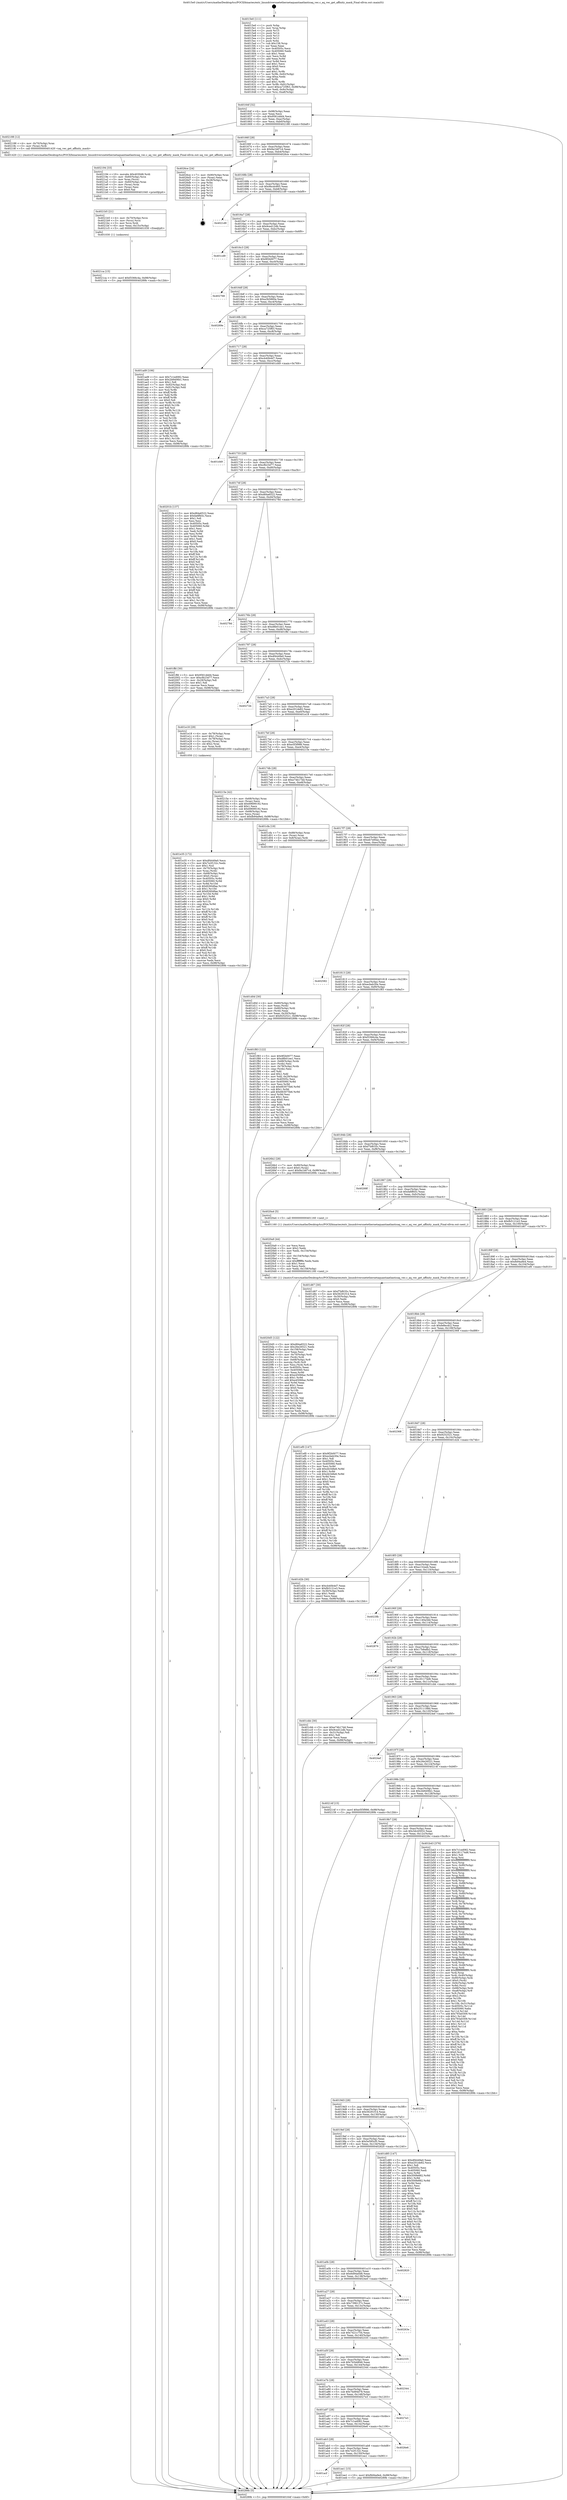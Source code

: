 digraph "0x4015e0" {
  label = "0x4015e0 (/mnt/c/Users/mathe/Desktop/tcc/POCII/binaries/extr_linuxdriversnetethernetaquantiaatlanticaq_vec.c_aq_vec_get_affinity_mask_Final-ollvm.out::main(0))"
  labelloc = "t"
  node[shape=record]

  Entry [label="",width=0.3,height=0.3,shape=circle,fillcolor=black,style=filled]
  "0x40164f" [label="{
     0x40164f [32]\l
     | [instrs]\l
     &nbsp;&nbsp;0x40164f \<+6\>: mov -0x98(%rbp),%eax\l
     &nbsp;&nbsp;0x401655 \<+2\>: mov %eax,%ecx\l
     &nbsp;&nbsp;0x401657 \<+6\>: sub $0x9561ddd4,%ecx\l
     &nbsp;&nbsp;0x40165d \<+6\>: mov %eax,-0xac(%rbp)\l
     &nbsp;&nbsp;0x401663 \<+6\>: mov %ecx,-0xb0(%rbp)\l
     &nbsp;&nbsp;0x401669 \<+6\>: je 0000000000402188 \<main+0xba8\>\l
  }"]
  "0x402188" [label="{
     0x402188 [12]\l
     | [instrs]\l
     &nbsp;&nbsp;0x402188 \<+4\>: mov -0x70(%rbp),%rax\l
     &nbsp;&nbsp;0x40218c \<+3\>: mov (%rax),%rdi\l
     &nbsp;&nbsp;0x40218f \<+5\>: call 0000000000401420 \<aq_vec_get_affinity_mask\>\l
     | [calls]\l
     &nbsp;&nbsp;0x401420 \{1\} (/mnt/c/Users/mathe/Desktop/tcc/POCII/binaries/extr_linuxdriversnetethernetaquantiaatlanticaq_vec.c_aq_vec_get_affinity_mask_Final-ollvm.out::aq_vec_get_affinity_mask)\l
  }"]
  "0x40166f" [label="{
     0x40166f [28]\l
     | [instrs]\l
     &nbsp;&nbsp;0x40166f \<+5\>: jmp 0000000000401674 \<main+0x94\>\l
     &nbsp;&nbsp;0x401674 \<+6\>: mov -0xac(%rbp),%eax\l
     &nbsp;&nbsp;0x40167a \<+5\>: sub $0x9a1b87c4,%eax\l
     &nbsp;&nbsp;0x40167f \<+6\>: mov %eax,-0xb4(%rbp)\l
     &nbsp;&nbsp;0x401685 \<+6\>: je 00000000004026ce \<main+0x10ee\>\l
  }"]
  Exit [label="",width=0.3,height=0.3,shape=circle,fillcolor=black,style=filled,peripheries=2]
  "0x4026ce" [label="{
     0x4026ce [24]\l
     | [instrs]\l
     &nbsp;&nbsp;0x4026ce \<+7\>: mov -0x90(%rbp),%rax\l
     &nbsp;&nbsp;0x4026d5 \<+2\>: mov (%rax),%eax\l
     &nbsp;&nbsp;0x4026d7 \<+4\>: lea -0x28(%rbp),%rsp\l
     &nbsp;&nbsp;0x4026db \<+1\>: pop %rbx\l
     &nbsp;&nbsp;0x4026dc \<+2\>: pop %r12\l
     &nbsp;&nbsp;0x4026de \<+2\>: pop %r13\l
     &nbsp;&nbsp;0x4026e0 \<+2\>: pop %r14\l
     &nbsp;&nbsp;0x4026e2 \<+2\>: pop %r15\l
     &nbsp;&nbsp;0x4026e4 \<+1\>: pop %rbp\l
     &nbsp;&nbsp;0x4026e5 \<+1\>: ret\l
  }"]
  "0x40168b" [label="{
     0x40168b [28]\l
     | [instrs]\l
     &nbsp;&nbsp;0x40168b \<+5\>: jmp 0000000000401690 \<main+0xb0\>\l
     &nbsp;&nbsp;0x401690 \<+6\>: mov -0xac(%rbp),%eax\l
     &nbsp;&nbsp;0x401696 \<+5\>: sub $0x9bcdc665,%eax\l
     &nbsp;&nbsp;0x40169b \<+6\>: mov %eax,-0xb8(%rbp)\l
     &nbsp;&nbsp;0x4016a1 \<+6\>: je 00000000004021d9 \<main+0xbf9\>\l
  }"]
  "0x4021ca" [label="{
     0x4021ca [15]\l
     | [instrs]\l
     &nbsp;&nbsp;0x4021ca \<+10\>: movl $0xf3366c4a,-0x98(%rbp)\l
     &nbsp;&nbsp;0x4021d4 \<+5\>: jmp 000000000040289b \<main+0x12bb\>\l
  }"]
  "0x4021d9" [label="{
     0x4021d9\l
  }", style=dashed]
  "0x4016a7" [label="{
     0x4016a7 [28]\l
     | [instrs]\l
     &nbsp;&nbsp;0x4016a7 \<+5\>: jmp 00000000004016ac \<main+0xcc\>\l
     &nbsp;&nbsp;0x4016ac \<+6\>: mov -0xac(%rbp),%eax\l
     &nbsp;&nbsp;0x4016b2 \<+5\>: sub $0x9ced12db,%eax\l
     &nbsp;&nbsp;0x4016b7 \<+6\>: mov %eax,-0xbc(%rbp)\l
     &nbsp;&nbsp;0x4016bd \<+6\>: je 0000000000401cd9 \<main+0x6f9\>\l
  }"]
  "0x4021b5" [label="{
     0x4021b5 [21]\l
     | [instrs]\l
     &nbsp;&nbsp;0x4021b5 \<+4\>: mov -0x70(%rbp),%rcx\l
     &nbsp;&nbsp;0x4021b9 \<+3\>: mov (%rcx),%rcx\l
     &nbsp;&nbsp;0x4021bc \<+3\>: mov %rcx,%rdi\l
     &nbsp;&nbsp;0x4021bf \<+6\>: mov %eax,-0x15c(%rbp)\l
     &nbsp;&nbsp;0x4021c5 \<+5\>: call 0000000000401030 \<free@plt\>\l
     | [calls]\l
     &nbsp;&nbsp;0x401030 \{1\} (unknown)\l
  }"]
  "0x401cd9" [label="{
     0x401cd9\l
  }", style=dashed]
  "0x4016c3" [label="{
     0x4016c3 [28]\l
     | [instrs]\l
     &nbsp;&nbsp;0x4016c3 \<+5\>: jmp 00000000004016c8 \<main+0xe8\>\l
     &nbsp;&nbsp;0x4016c8 \<+6\>: mov -0xac(%rbp),%eax\l
     &nbsp;&nbsp;0x4016ce \<+5\>: sub $0x9f2b0077,%eax\l
     &nbsp;&nbsp;0x4016d3 \<+6\>: mov %eax,-0xc0(%rbp)\l
     &nbsp;&nbsp;0x4016d9 \<+6\>: je 0000000000402768 \<main+0x1188\>\l
  }"]
  "0x402194" [label="{
     0x402194 [33]\l
     | [instrs]\l
     &nbsp;&nbsp;0x402194 \<+10\>: movabs $0x4030d6,%rdi\l
     &nbsp;&nbsp;0x40219e \<+4\>: mov -0x60(%rbp),%rcx\l
     &nbsp;&nbsp;0x4021a2 \<+3\>: mov %rax,(%rcx)\l
     &nbsp;&nbsp;0x4021a5 \<+4\>: mov -0x60(%rbp),%rax\l
     &nbsp;&nbsp;0x4021a9 \<+3\>: mov (%rax),%rax\l
     &nbsp;&nbsp;0x4021ac \<+2\>: mov (%rax),%esi\l
     &nbsp;&nbsp;0x4021ae \<+2\>: mov $0x0,%al\l
     &nbsp;&nbsp;0x4021b0 \<+5\>: call 0000000000401040 \<printf@plt\>\l
     | [calls]\l
     &nbsp;&nbsp;0x401040 \{1\} (unknown)\l
  }"]
  "0x402768" [label="{
     0x402768\l
  }", style=dashed]
  "0x4016df" [label="{
     0x4016df [28]\l
     | [instrs]\l
     &nbsp;&nbsp;0x4016df \<+5\>: jmp 00000000004016e4 \<main+0x104\>\l
     &nbsp;&nbsp;0x4016e4 \<+6\>: mov -0xac(%rbp),%eax\l
     &nbsp;&nbsp;0x4016ea \<+5\>: sub $0xa3b5860e,%eax\l
     &nbsp;&nbsp;0x4016ef \<+6\>: mov %eax,-0xc4(%rbp)\l
     &nbsp;&nbsp;0x4016f5 \<+6\>: je 000000000040269e \<main+0x10be\>\l
  }"]
  "0x4020d5" [label="{
     0x4020d5 [122]\l
     | [instrs]\l
     &nbsp;&nbsp;0x4020d5 \<+5\>: mov $0xd84a6522,%ecx\l
     &nbsp;&nbsp;0x4020da \<+5\>: mov $0x26e26521,%edx\l
     &nbsp;&nbsp;0x4020df \<+6\>: mov -0x158(%rbp),%esi\l
     &nbsp;&nbsp;0x4020e5 \<+3\>: imul %eax,%esi\l
     &nbsp;&nbsp;0x4020e8 \<+4\>: mov -0x70(%rbp),%rdi\l
     &nbsp;&nbsp;0x4020ec \<+3\>: mov (%rdi),%rdi\l
     &nbsp;&nbsp;0x4020ef \<+4\>: mov -0x68(%rbp),%r8\l
     &nbsp;&nbsp;0x4020f3 \<+3\>: movslq (%r8),%r8\l
     &nbsp;&nbsp;0x4020f6 \<+4\>: mov %esi,(%rdi,%r8,4)\l
     &nbsp;&nbsp;0x4020fa \<+7\>: mov 0x40505c,%eax\l
     &nbsp;&nbsp;0x402101 \<+7\>: mov 0x405060,%esi\l
     &nbsp;&nbsp;0x402108 \<+3\>: mov %eax,%r9d\l
     &nbsp;&nbsp;0x40210b \<+7\>: sub $0xe45066ac,%r9d\l
     &nbsp;&nbsp;0x402112 \<+4\>: sub $0x1,%r9d\l
     &nbsp;&nbsp;0x402116 \<+7\>: add $0xe45066ac,%r9d\l
     &nbsp;&nbsp;0x40211d \<+4\>: imul %r9d,%eax\l
     &nbsp;&nbsp;0x402121 \<+3\>: and $0x1,%eax\l
     &nbsp;&nbsp;0x402124 \<+3\>: cmp $0x0,%eax\l
     &nbsp;&nbsp;0x402127 \<+4\>: sete %r10b\l
     &nbsp;&nbsp;0x40212b \<+3\>: cmp $0xa,%esi\l
     &nbsp;&nbsp;0x40212e \<+4\>: setl %r11b\l
     &nbsp;&nbsp;0x402132 \<+3\>: mov %r10b,%bl\l
     &nbsp;&nbsp;0x402135 \<+3\>: and %r11b,%bl\l
     &nbsp;&nbsp;0x402138 \<+3\>: xor %r11b,%r10b\l
     &nbsp;&nbsp;0x40213b \<+3\>: or %r10b,%bl\l
     &nbsp;&nbsp;0x40213e \<+3\>: test $0x1,%bl\l
     &nbsp;&nbsp;0x402141 \<+3\>: cmovne %edx,%ecx\l
     &nbsp;&nbsp;0x402144 \<+6\>: mov %ecx,-0x98(%rbp)\l
     &nbsp;&nbsp;0x40214a \<+5\>: jmp 000000000040289b \<main+0x12bb\>\l
  }"]
  "0x40269e" [label="{
     0x40269e\l
  }", style=dashed]
  "0x4016fb" [label="{
     0x4016fb [28]\l
     | [instrs]\l
     &nbsp;&nbsp;0x4016fb \<+5\>: jmp 0000000000401700 \<main+0x120\>\l
     &nbsp;&nbsp;0x401700 \<+6\>: mov -0xac(%rbp),%eax\l
     &nbsp;&nbsp;0x401706 \<+5\>: sub $0xca725f63,%eax\l
     &nbsp;&nbsp;0x40170b \<+6\>: mov %eax,-0xc8(%rbp)\l
     &nbsp;&nbsp;0x401711 \<+6\>: je 0000000000401ad9 \<main+0x4f9\>\l
  }"]
  "0x4020a9" [label="{
     0x4020a9 [44]\l
     | [instrs]\l
     &nbsp;&nbsp;0x4020a9 \<+2\>: xor %ecx,%ecx\l
     &nbsp;&nbsp;0x4020ab \<+5\>: mov $0x2,%edx\l
     &nbsp;&nbsp;0x4020b0 \<+6\>: mov %edx,-0x154(%rbp)\l
     &nbsp;&nbsp;0x4020b6 \<+1\>: cltd\l
     &nbsp;&nbsp;0x4020b7 \<+6\>: mov -0x154(%rbp),%esi\l
     &nbsp;&nbsp;0x4020bd \<+2\>: idiv %esi\l
     &nbsp;&nbsp;0x4020bf \<+6\>: imul $0xfffffffe,%edx,%edx\l
     &nbsp;&nbsp;0x4020c5 \<+3\>: sub $0x1,%ecx\l
     &nbsp;&nbsp;0x4020c8 \<+2\>: sub %ecx,%edx\l
     &nbsp;&nbsp;0x4020ca \<+6\>: mov %edx,-0x158(%rbp)\l
     &nbsp;&nbsp;0x4020d0 \<+5\>: call 0000000000401160 \<next_i\>\l
     | [calls]\l
     &nbsp;&nbsp;0x401160 \{1\} (/mnt/c/Users/mathe/Desktop/tcc/POCII/binaries/extr_linuxdriversnetethernetaquantiaatlanticaq_vec.c_aq_vec_get_affinity_mask_Final-ollvm.out::next_i)\l
  }"]
  "0x401ad9" [label="{
     0x401ad9 [106]\l
     | [instrs]\l
     &nbsp;&nbsp;0x401ad9 \<+5\>: mov $0x7c1ed082,%eax\l
     &nbsp;&nbsp;0x401ade \<+5\>: mov $0x2b8406b1,%ecx\l
     &nbsp;&nbsp;0x401ae3 \<+2\>: mov $0x1,%dl\l
     &nbsp;&nbsp;0x401ae5 \<+7\>: mov -0x92(%rbp),%sil\l
     &nbsp;&nbsp;0x401aec \<+7\>: mov -0x91(%rbp),%dil\l
     &nbsp;&nbsp;0x401af3 \<+3\>: mov %sil,%r8b\l
     &nbsp;&nbsp;0x401af6 \<+4\>: xor $0xff,%r8b\l
     &nbsp;&nbsp;0x401afa \<+3\>: mov %dil,%r9b\l
     &nbsp;&nbsp;0x401afd \<+4\>: xor $0xff,%r9b\l
     &nbsp;&nbsp;0x401b01 \<+3\>: xor $0x0,%dl\l
     &nbsp;&nbsp;0x401b04 \<+3\>: mov %r8b,%r10b\l
     &nbsp;&nbsp;0x401b07 \<+4\>: and $0x0,%r10b\l
     &nbsp;&nbsp;0x401b0b \<+3\>: and %dl,%sil\l
     &nbsp;&nbsp;0x401b0e \<+3\>: mov %r9b,%r11b\l
     &nbsp;&nbsp;0x401b11 \<+4\>: and $0x0,%r11b\l
     &nbsp;&nbsp;0x401b15 \<+3\>: and %dl,%dil\l
     &nbsp;&nbsp;0x401b18 \<+3\>: or %sil,%r10b\l
     &nbsp;&nbsp;0x401b1b \<+3\>: or %dil,%r11b\l
     &nbsp;&nbsp;0x401b1e \<+3\>: xor %r11b,%r10b\l
     &nbsp;&nbsp;0x401b21 \<+3\>: or %r9b,%r8b\l
     &nbsp;&nbsp;0x401b24 \<+4\>: xor $0xff,%r8b\l
     &nbsp;&nbsp;0x401b28 \<+3\>: or $0x0,%dl\l
     &nbsp;&nbsp;0x401b2b \<+3\>: and %dl,%r8b\l
     &nbsp;&nbsp;0x401b2e \<+3\>: or %r8b,%r10b\l
     &nbsp;&nbsp;0x401b31 \<+4\>: test $0x1,%r10b\l
     &nbsp;&nbsp;0x401b35 \<+3\>: cmovne %ecx,%eax\l
     &nbsp;&nbsp;0x401b38 \<+6\>: mov %eax,-0x98(%rbp)\l
     &nbsp;&nbsp;0x401b3e \<+5\>: jmp 000000000040289b \<main+0x12bb\>\l
  }"]
  "0x401717" [label="{
     0x401717 [28]\l
     | [instrs]\l
     &nbsp;&nbsp;0x401717 \<+5\>: jmp 000000000040171c \<main+0x13c\>\l
     &nbsp;&nbsp;0x40171c \<+6\>: mov -0xac(%rbp),%eax\l
     &nbsp;&nbsp;0x401722 \<+5\>: sub $0xcb40b4d7,%eax\l
     &nbsp;&nbsp;0x401727 \<+6\>: mov %eax,-0xcc(%rbp)\l
     &nbsp;&nbsp;0x40172d \<+6\>: je 0000000000401d49 \<main+0x769\>\l
  }"]
  "0x40289b" [label="{
     0x40289b [5]\l
     | [instrs]\l
     &nbsp;&nbsp;0x40289b \<+5\>: jmp 000000000040164f \<main+0x6f\>\l
  }"]
  "0x4015e0" [label="{
     0x4015e0 [111]\l
     | [instrs]\l
     &nbsp;&nbsp;0x4015e0 \<+1\>: push %rbp\l
     &nbsp;&nbsp;0x4015e1 \<+3\>: mov %rsp,%rbp\l
     &nbsp;&nbsp;0x4015e4 \<+2\>: push %r15\l
     &nbsp;&nbsp;0x4015e6 \<+2\>: push %r14\l
     &nbsp;&nbsp;0x4015e8 \<+2\>: push %r13\l
     &nbsp;&nbsp;0x4015ea \<+2\>: push %r12\l
     &nbsp;&nbsp;0x4015ec \<+1\>: push %rbx\l
     &nbsp;&nbsp;0x4015ed \<+7\>: sub $0x158,%rsp\l
     &nbsp;&nbsp;0x4015f4 \<+2\>: xor %eax,%eax\l
     &nbsp;&nbsp;0x4015f6 \<+7\>: mov 0x40505c,%ecx\l
     &nbsp;&nbsp;0x4015fd \<+7\>: mov 0x405060,%edx\l
     &nbsp;&nbsp;0x401604 \<+3\>: sub $0x1,%eax\l
     &nbsp;&nbsp;0x401607 \<+3\>: mov %ecx,%r8d\l
     &nbsp;&nbsp;0x40160a \<+3\>: add %eax,%r8d\l
     &nbsp;&nbsp;0x40160d \<+4\>: imul %r8d,%ecx\l
     &nbsp;&nbsp;0x401611 \<+3\>: and $0x1,%ecx\l
     &nbsp;&nbsp;0x401614 \<+3\>: cmp $0x0,%ecx\l
     &nbsp;&nbsp;0x401617 \<+4\>: sete %r9b\l
     &nbsp;&nbsp;0x40161b \<+4\>: and $0x1,%r9b\l
     &nbsp;&nbsp;0x40161f \<+7\>: mov %r9b,-0x92(%rbp)\l
     &nbsp;&nbsp;0x401626 \<+3\>: cmp $0xa,%edx\l
     &nbsp;&nbsp;0x401629 \<+4\>: setl %r9b\l
     &nbsp;&nbsp;0x40162d \<+4\>: and $0x1,%r9b\l
     &nbsp;&nbsp;0x401631 \<+7\>: mov %r9b,-0x91(%rbp)\l
     &nbsp;&nbsp;0x401638 \<+10\>: movl $0xca725f63,-0x98(%rbp)\l
     &nbsp;&nbsp;0x401642 \<+6\>: mov %edi,-0x9c(%rbp)\l
     &nbsp;&nbsp;0x401648 \<+7\>: mov %rsi,-0xa8(%rbp)\l
  }"]
  "0x401acf" [label="{
     0x401acf\l
  }", style=dashed]
  "0x401d49" [label="{
     0x401d49\l
  }", style=dashed]
  "0x401733" [label="{
     0x401733 [28]\l
     | [instrs]\l
     &nbsp;&nbsp;0x401733 \<+5\>: jmp 0000000000401738 \<main+0x158\>\l
     &nbsp;&nbsp;0x401738 \<+6\>: mov -0xac(%rbp),%eax\l
     &nbsp;&nbsp;0x40173e \<+5\>: sub $0xcfb23d77,%eax\l
     &nbsp;&nbsp;0x401743 \<+6\>: mov %eax,-0xd0(%rbp)\l
     &nbsp;&nbsp;0x401749 \<+6\>: je 000000000040201b \<main+0xa3b\>\l
  }"]
  "0x401ee1" [label="{
     0x401ee1 [15]\l
     | [instrs]\l
     &nbsp;&nbsp;0x401ee1 \<+10\>: movl $0xfb94a9e4,-0x98(%rbp)\l
     &nbsp;&nbsp;0x401eeb \<+5\>: jmp 000000000040289b \<main+0x12bb\>\l
  }"]
  "0x40201b" [label="{
     0x40201b [137]\l
     | [instrs]\l
     &nbsp;&nbsp;0x40201b \<+5\>: mov $0xd84a6522,%eax\l
     &nbsp;&nbsp;0x402020 \<+5\>: mov $0xfa6ff45c,%ecx\l
     &nbsp;&nbsp;0x402025 \<+2\>: mov $0x1,%dl\l
     &nbsp;&nbsp;0x402027 \<+2\>: xor %esi,%esi\l
     &nbsp;&nbsp;0x402029 \<+7\>: mov 0x40505c,%edi\l
     &nbsp;&nbsp;0x402030 \<+8\>: mov 0x405060,%r8d\l
     &nbsp;&nbsp;0x402038 \<+3\>: sub $0x1,%esi\l
     &nbsp;&nbsp;0x40203b \<+3\>: mov %edi,%r9d\l
     &nbsp;&nbsp;0x40203e \<+3\>: add %esi,%r9d\l
     &nbsp;&nbsp;0x402041 \<+4\>: imul %r9d,%edi\l
     &nbsp;&nbsp;0x402045 \<+3\>: and $0x1,%edi\l
     &nbsp;&nbsp;0x402048 \<+3\>: cmp $0x0,%edi\l
     &nbsp;&nbsp;0x40204b \<+4\>: sete %r10b\l
     &nbsp;&nbsp;0x40204f \<+4\>: cmp $0xa,%r8d\l
     &nbsp;&nbsp;0x402053 \<+4\>: setl %r11b\l
     &nbsp;&nbsp;0x402057 \<+3\>: mov %r10b,%bl\l
     &nbsp;&nbsp;0x40205a \<+3\>: xor $0xff,%bl\l
     &nbsp;&nbsp;0x40205d \<+3\>: mov %r11b,%r14b\l
     &nbsp;&nbsp;0x402060 \<+4\>: xor $0xff,%r14b\l
     &nbsp;&nbsp;0x402064 \<+3\>: xor $0x0,%dl\l
     &nbsp;&nbsp;0x402067 \<+3\>: mov %bl,%r15b\l
     &nbsp;&nbsp;0x40206a \<+4\>: and $0x0,%r15b\l
     &nbsp;&nbsp;0x40206e \<+3\>: and %dl,%r10b\l
     &nbsp;&nbsp;0x402071 \<+3\>: mov %r14b,%r12b\l
     &nbsp;&nbsp;0x402074 \<+4\>: and $0x0,%r12b\l
     &nbsp;&nbsp;0x402078 \<+3\>: and %dl,%r11b\l
     &nbsp;&nbsp;0x40207b \<+3\>: or %r10b,%r15b\l
     &nbsp;&nbsp;0x40207e \<+3\>: or %r11b,%r12b\l
     &nbsp;&nbsp;0x402081 \<+3\>: xor %r12b,%r15b\l
     &nbsp;&nbsp;0x402084 \<+3\>: or %r14b,%bl\l
     &nbsp;&nbsp;0x402087 \<+3\>: xor $0xff,%bl\l
     &nbsp;&nbsp;0x40208a \<+3\>: or $0x0,%dl\l
     &nbsp;&nbsp;0x40208d \<+2\>: and %dl,%bl\l
     &nbsp;&nbsp;0x40208f \<+3\>: or %bl,%r15b\l
     &nbsp;&nbsp;0x402092 \<+4\>: test $0x1,%r15b\l
     &nbsp;&nbsp;0x402096 \<+3\>: cmovne %ecx,%eax\l
     &nbsp;&nbsp;0x402099 \<+6\>: mov %eax,-0x98(%rbp)\l
     &nbsp;&nbsp;0x40209f \<+5\>: jmp 000000000040289b \<main+0x12bb\>\l
  }"]
  "0x40174f" [label="{
     0x40174f [28]\l
     | [instrs]\l
     &nbsp;&nbsp;0x40174f \<+5\>: jmp 0000000000401754 \<main+0x174\>\l
     &nbsp;&nbsp;0x401754 \<+6\>: mov -0xac(%rbp),%eax\l
     &nbsp;&nbsp;0x40175a \<+5\>: sub $0xd84a6522,%eax\l
     &nbsp;&nbsp;0x40175f \<+6\>: mov %eax,-0xd4(%rbp)\l
     &nbsp;&nbsp;0x401765 \<+6\>: je 000000000040278d \<main+0x11ad\>\l
  }"]
  "0x401ab3" [label="{
     0x401ab3 [28]\l
     | [instrs]\l
     &nbsp;&nbsp;0x401ab3 \<+5\>: jmp 0000000000401ab8 \<main+0x4d8\>\l
     &nbsp;&nbsp;0x401ab8 \<+6\>: mov -0xac(%rbp),%eax\l
     &nbsp;&nbsp;0x401abe \<+5\>: sub $0x7e2f132c,%eax\l
     &nbsp;&nbsp;0x401ac3 \<+6\>: mov %eax,-0x150(%rbp)\l
     &nbsp;&nbsp;0x401ac9 \<+6\>: je 0000000000401ee1 \<main+0x901\>\l
  }"]
  "0x40278d" [label="{
     0x40278d\l
  }", style=dashed]
  "0x40176b" [label="{
     0x40176b [28]\l
     | [instrs]\l
     &nbsp;&nbsp;0x40176b \<+5\>: jmp 0000000000401770 \<main+0x190\>\l
     &nbsp;&nbsp;0x401770 \<+6\>: mov -0xac(%rbp),%eax\l
     &nbsp;&nbsp;0x401776 \<+5\>: sub $0xd8b01ee1,%eax\l
     &nbsp;&nbsp;0x40177b \<+6\>: mov %eax,-0xd8(%rbp)\l
     &nbsp;&nbsp;0x401781 \<+6\>: je 0000000000401ffd \<main+0xa1d\>\l
  }"]
  "0x4026e6" [label="{
     0x4026e6\l
  }", style=dashed]
  "0x401ffd" [label="{
     0x401ffd [30]\l
     | [instrs]\l
     &nbsp;&nbsp;0x401ffd \<+5\>: mov $0x9561ddd4,%eax\l
     &nbsp;&nbsp;0x402002 \<+5\>: mov $0xcfb23d77,%ecx\l
     &nbsp;&nbsp;0x402007 \<+3\>: mov -0x29(%rbp),%dl\l
     &nbsp;&nbsp;0x40200a \<+3\>: test $0x1,%dl\l
     &nbsp;&nbsp;0x40200d \<+3\>: cmovne %ecx,%eax\l
     &nbsp;&nbsp;0x402010 \<+6\>: mov %eax,-0x98(%rbp)\l
     &nbsp;&nbsp;0x402016 \<+5\>: jmp 000000000040289b \<main+0x12bb\>\l
  }"]
  "0x401787" [label="{
     0x401787 [28]\l
     | [instrs]\l
     &nbsp;&nbsp;0x401787 \<+5\>: jmp 000000000040178c \<main+0x1ac\>\l
     &nbsp;&nbsp;0x40178c \<+6\>: mov -0xac(%rbp),%eax\l
     &nbsp;&nbsp;0x401792 \<+5\>: sub $0xdf4449a0,%eax\l
     &nbsp;&nbsp;0x401797 \<+6\>: mov %eax,-0xdc(%rbp)\l
     &nbsp;&nbsp;0x40179d \<+6\>: je 000000000040272b \<main+0x114b\>\l
  }"]
  "0x401a97" [label="{
     0x401a97 [28]\l
     | [instrs]\l
     &nbsp;&nbsp;0x401a97 \<+5\>: jmp 0000000000401a9c \<main+0x4bc\>\l
     &nbsp;&nbsp;0x401a9c \<+6\>: mov -0xac(%rbp),%eax\l
     &nbsp;&nbsp;0x401aa2 \<+5\>: sub $0x7c1ed082,%eax\l
     &nbsp;&nbsp;0x401aa7 \<+6\>: mov %eax,-0x14c(%rbp)\l
     &nbsp;&nbsp;0x401aad \<+6\>: je 00000000004026e6 \<main+0x1106\>\l
  }"]
  "0x40272b" [label="{
     0x40272b\l
  }", style=dashed]
  "0x4017a3" [label="{
     0x4017a3 [28]\l
     | [instrs]\l
     &nbsp;&nbsp;0x4017a3 \<+5\>: jmp 00000000004017a8 \<main+0x1c8\>\l
     &nbsp;&nbsp;0x4017a8 \<+6\>: mov -0xac(%rbp),%eax\l
     &nbsp;&nbsp;0x4017ae \<+5\>: sub $0xe201de82,%eax\l
     &nbsp;&nbsp;0x4017b3 \<+6\>: mov %eax,-0xe0(%rbp)\l
     &nbsp;&nbsp;0x4017b9 \<+6\>: je 0000000000401e18 \<main+0x838\>\l
  }"]
  "0x4027e3" [label="{
     0x4027e3\l
  }", style=dashed]
  "0x401e18" [label="{
     0x401e18 [29]\l
     | [instrs]\l
     &nbsp;&nbsp;0x401e18 \<+4\>: mov -0x78(%rbp),%rax\l
     &nbsp;&nbsp;0x401e1c \<+6\>: movl $0x1,(%rax)\l
     &nbsp;&nbsp;0x401e22 \<+4\>: mov -0x78(%rbp),%rax\l
     &nbsp;&nbsp;0x401e26 \<+3\>: movslq (%rax),%rax\l
     &nbsp;&nbsp;0x401e29 \<+4\>: shl $0x2,%rax\l
     &nbsp;&nbsp;0x401e2d \<+3\>: mov %rax,%rdi\l
     &nbsp;&nbsp;0x401e30 \<+5\>: call 0000000000401050 \<malloc@plt\>\l
     | [calls]\l
     &nbsp;&nbsp;0x401050 \{1\} (unknown)\l
  }"]
  "0x4017bf" [label="{
     0x4017bf [28]\l
     | [instrs]\l
     &nbsp;&nbsp;0x4017bf \<+5\>: jmp 00000000004017c4 \<main+0x1e4\>\l
     &nbsp;&nbsp;0x4017c4 \<+6\>: mov -0xac(%rbp),%eax\l
     &nbsp;&nbsp;0x4017ca \<+5\>: sub $0xe5f3f986,%eax\l
     &nbsp;&nbsp;0x4017cf \<+6\>: mov %eax,-0xe4(%rbp)\l
     &nbsp;&nbsp;0x4017d5 \<+6\>: je 000000000040215e \<main+0xb7e\>\l
  }"]
  "0x401a7b" [label="{
     0x401a7b [28]\l
     | [instrs]\l
     &nbsp;&nbsp;0x401a7b \<+5\>: jmp 0000000000401a80 \<main+0x4a0\>\l
     &nbsp;&nbsp;0x401a80 \<+6\>: mov -0xac(%rbp),%eax\l
     &nbsp;&nbsp;0x401a86 \<+5\>: sub $0x7bd94d78,%eax\l
     &nbsp;&nbsp;0x401a8b \<+6\>: mov %eax,-0x148(%rbp)\l
     &nbsp;&nbsp;0x401a91 \<+6\>: je 00000000004027e3 \<main+0x1203\>\l
  }"]
  "0x40215e" [label="{
     0x40215e [42]\l
     | [instrs]\l
     &nbsp;&nbsp;0x40215e \<+4\>: mov -0x68(%rbp),%rax\l
     &nbsp;&nbsp;0x402162 \<+2\>: mov (%rax),%ecx\l
     &nbsp;&nbsp;0x402164 \<+6\>: add $0x69699192,%ecx\l
     &nbsp;&nbsp;0x40216a \<+3\>: add $0x1,%ecx\l
     &nbsp;&nbsp;0x40216d \<+6\>: sub $0x69699192,%ecx\l
     &nbsp;&nbsp;0x402173 \<+4\>: mov -0x68(%rbp),%rax\l
     &nbsp;&nbsp;0x402177 \<+2\>: mov %ecx,(%rax)\l
     &nbsp;&nbsp;0x402179 \<+10\>: movl $0xfb94a9e4,-0x98(%rbp)\l
     &nbsp;&nbsp;0x402183 \<+5\>: jmp 000000000040289b \<main+0x12bb\>\l
  }"]
  "0x4017db" [label="{
     0x4017db [28]\l
     | [instrs]\l
     &nbsp;&nbsp;0x4017db \<+5\>: jmp 00000000004017e0 \<main+0x200\>\l
     &nbsp;&nbsp;0x4017e0 \<+6\>: mov -0xac(%rbp),%eax\l
     &nbsp;&nbsp;0x4017e6 \<+5\>: sub $0xe74b17dd,%eax\l
     &nbsp;&nbsp;0x4017eb \<+6\>: mov %eax,-0xe8(%rbp)\l
     &nbsp;&nbsp;0x4017f1 \<+6\>: je 0000000000401cfa \<main+0x71a\>\l
  }"]
  "0x402344" [label="{
     0x402344\l
  }", style=dashed]
  "0x401cfa" [label="{
     0x401cfa [19]\l
     | [instrs]\l
     &nbsp;&nbsp;0x401cfa \<+7\>: mov -0x88(%rbp),%rax\l
     &nbsp;&nbsp;0x401d01 \<+3\>: mov (%rax),%rax\l
     &nbsp;&nbsp;0x401d04 \<+4\>: mov 0x8(%rax),%rdi\l
     &nbsp;&nbsp;0x401d08 \<+5\>: call 0000000000401060 \<atoi@plt\>\l
     | [calls]\l
     &nbsp;&nbsp;0x401060 \{1\} (unknown)\l
  }"]
  "0x4017f7" [label="{
     0x4017f7 [28]\l
     | [instrs]\l
     &nbsp;&nbsp;0x4017f7 \<+5\>: jmp 00000000004017fc \<main+0x21c\>\l
     &nbsp;&nbsp;0x4017fc \<+6\>: mov -0xac(%rbp),%eax\l
     &nbsp;&nbsp;0x401802 \<+5\>: sub $0xeb7e84ac,%eax\l
     &nbsp;&nbsp;0x401807 \<+6\>: mov %eax,-0xec(%rbp)\l
     &nbsp;&nbsp;0x40180d \<+6\>: je 0000000000402582 \<main+0xfa2\>\l
  }"]
  "0x401a5f" [label="{
     0x401a5f [28]\l
     | [instrs]\l
     &nbsp;&nbsp;0x401a5f \<+5\>: jmp 0000000000401a64 \<main+0x484\>\l
     &nbsp;&nbsp;0x401a64 \<+6\>: mov -0xac(%rbp),%eax\l
     &nbsp;&nbsp;0x401a6a \<+5\>: sub $0x7b5dd846,%eax\l
     &nbsp;&nbsp;0x401a6f \<+6\>: mov %eax,-0x144(%rbp)\l
     &nbsp;&nbsp;0x401a75 \<+6\>: je 0000000000402344 \<main+0xd64\>\l
  }"]
  "0x402582" [label="{
     0x402582\l
  }", style=dashed]
  "0x401813" [label="{
     0x401813 [28]\l
     | [instrs]\l
     &nbsp;&nbsp;0x401813 \<+5\>: jmp 0000000000401818 \<main+0x238\>\l
     &nbsp;&nbsp;0x401818 \<+6\>: mov -0xac(%rbp),%eax\l
     &nbsp;&nbsp;0x40181e \<+5\>: sub $0xecbeb30e,%eax\l
     &nbsp;&nbsp;0x401823 \<+6\>: mov %eax,-0xf0(%rbp)\l
     &nbsp;&nbsp;0x401829 \<+6\>: je 0000000000401f83 \<main+0x9a3\>\l
  }"]
  "0x402335" [label="{
     0x402335\l
  }", style=dashed]
  "0x401f83" [label="{
     0x401f83 [122]\l
     | [instrs]\l
     &nbsp;&nbsp;0x401f83 \<+5\>: mov $0x9f2b0077,%eax\l
     &nbsp;&nbsp;0x401f88 \<+5\>: mov $0xd8b01ee1,%ecx\l
     &nbsp;&nbsp;0x401f8d \<+4\>: mov -0x68(%rbp),%rdx\l
     &nbsp;&nbsp;0x401f91 \<+2\>: mov (%rdx),%esi\l
     &nbsp;&nbsp;0x401f93 \<+4\>: mov -0x78(%rbp),%rdx\l
     &nbsp;&nbsp;0x401f97 \<+2\>: cmp (%rdx),%esi\l
     &nbsp;&nbsp;0x401f99 \<+4\>: setl %dil\l
     &nbsp;&nbsp;0x401f9d \<+4\>: and $0x1,%dil\l
     &nbsp;&nbsp;0x401fa1 \<+4\>: mov %dil,-0x29(%rbp)\l
     &nbsp;&nbsp;0x401fa5 \<+7\>: mov 0x40505c,%esi\l
     &nbsp;&nbsp;0x401fac \<+8\>: mov 0x405060,%r8d\l
     &nbsp;&nbsp;0x401fb4 \<+3\>: mov %esi,%r9d\l
     &nbsp;&nbsp;0x401fb7 \<+7\>: sub $0x663075b6,%r9d\l
     &nbsp;&nbsp;0x401fbe \<+4\>: sub $0x1,%r9d\l
     &nbsp;&nbsp;0x401fc2 \<+7\>: add $0x663075b6,%r9d\l
     &nbsp;&nbsp;0x401fc9 \<+4\>: imul %r9d,%esi\l
     &nbsp;&nbsp;0x401fcd \<+3\>: and $0x1,%esi\l
     &nbsp;&nbsp;0x401fd0 \<+3\>: cmp $0x0,%esi\l
     &nbsp;&nbsp;0x401fd3 \<+4\>: sete %dil\l
     &nbsp;&nbsp;0x401fd7 \<+4\>: cmp $0xa,%r8d\l
     &nbsp;&nbsp;0x401fdb \<+4\>: setl %r10b\l
     &nbsp;&nbsp;0x401fdf \<+3\>: mov %dil,%r11b\l
     &nbsp;&nbsp;0x401fe2 \<+3\>: and %r10b,%r11b\l
     &nbsp;&nbsp;0x401fe5 \<+3\>: xor %r10b,%dil\l
     &nbsp;&nbsp;0x401fe8 \<+3\>: or %dil,%r11b\l
     &nbsp;&nbsp;0x401feb \<+4\>: test $0x1,%r11b\l
     &nbsp;&nbsp;0x401fef \<+3\>: cmovne %ecx,%eax\l
     &nbsp;&nbsp;0x401ff2 \<+6\>: mov %eax,-0x98(%rbp)\l
     &nbsp;&nbsp;0x401ff8 \<+5\>: jmp 000000000040289b \<main+0x12bb\>\l
  }"]
  "0x40182f" [label="{
     0x40182f [28]\l
     | [instrs]\l
     &nbsp;&nbsp;0x40182f \<+5\>: jmp 0000000000401834 \<main+0x254\>\l
     &nbsp;&nbsp;0x401834 \<+6\>: mov -0xac(%rbp),%eax\l
     &nbsp;&nbsp;0x40183a \<+5\>: sub $0xf3366c4a,%eax\l
     &nbsp;&nbsp;0x40183f \<+6\>: mov %eax,-0xf4(%rbp)\l
     &nbsp;&nbsp;0x401845 \<+6\>: je 00000000004026b2 \<main+0x10d2\>\l
  }"]
  "0x401a43" [label="{
     0x401a43 [28]\l
     | [instrs]\l
     &nbsp;&nbsp;0x401a43 \<+5\>: jmp 0000000000401a48 \<main+0x468\>\l
     &nbsp;&nbsp;0x401a48 \<+6\>: mov -0xac(%rbp),%eax\l
     &nbsp;&nbsp;0x401a4e \<+5\>: sub $0x7421c754,%eax\l
     &nbsp;&nbsp;0x401a53 \<+6\>: mov %eax,-0x140(%rbp)\l
     &nbsp;&nbsp;0x401a59 \<+6\>: je 0000000000402335 \<main+0xd55\>\l
  }"]
  "0x4026b2" [label="{
     0x4026b2 [28]\l
     | [instrs]\l
     &nbsp;&nbsp;0x4026b2 \<+7\>: mov -0x90(%rbp),%rax\l
     &nbsp;&nbsp;0x4026b9 \<+6\>: movl $0x0,(%rax)\l
     &nbsp;&nbsp;0x4026bf \<+10\>: movl $0x9a1b87c4,-0x98(%rbp)\l
     &nbsp;&nbsp;0x4026c9 \<+5\>: jmp 000000000040289b \<main+0x12bb\>\l
  }"]
  "0x40184b" [label="{
     0x40184b [28]\l
     | [instrs]\l
     &nbsp;&nbsp;0x40184b \<+5\>: jmp 0000000000401850 \<main+0x270\>\l
     &nbsp;&nbsp;0x401850 \<+6\>: mov -0xac(%rbp),%eax\l
     &nbsp;&nbsp;0x401856 \<+5\>: sub $0xf7bf635c,%eax\l
     &nbsp;&nbsp;0x40185b \<+6\>: mov %eax,-0xf8(%rbp)\l
     &nbsp;&nbsp;0x401861 \<+6\>: je 000000000040268f \<main+0x10af\>\l
  }"]
  "0x40263e" [label="{
     0x40263e\l
  }", style=dashed]
  "0x40268f" [label="{
     0x40268f\l
  }", style=dashed]
  "0x401867" [label="{
     0x401867 [28]\l
     | [instrs]\l
     &nbsp;&nbsp;0x401867 \<+5\>: jmp 000000000040186c \<main+0x28c\>\l
     &nbsp;&nbsp;0x40186c \<+6\>: mov -0xac(%rbp),%eax\l
     &nbsp;&nbsp;0x401872 \<+5\>: sub $0xfa6ff45c,%eax\l
     &nbsp;&nbsp;0x401877 \<+6\>: mov %eax,-0xfc(%rbp)\l
     &nbsp;&nbsp;0x40187d \<+6\>: je 00000000004020a4 \<main+0xac4\>\l
  }"]
  "0x401a27" [label="{
     0x401a27 [28]\l
     | [instrs]\l
     &nbsp;&nbsp;0x401a27 \<+5\>: jmp 0000000000401a2c \<main+0x44c\>\l
     &nbsp;&nbsp;0x401a2c \<+6\>: mov -0xac(%rbp),%eax\l
     &nbsp;&nbsp;0x401a32 \<+5\>: sub $0x7396137c,%eax\l
     &nbsp;&nbsp;0x401a37 \<+6\>: mov %eax,-0x13c(%rbp)\l
     &nbsp;&nbsp;0x401a3d \<+6\>: je 000000000040263e \<main+0x105e\>\l
  }"]
  "0x4020a4" [label="{
     0x4020a4 [5]\l
     | [instrs]\l
     &nbsp;&nbsp;0x4020a4 \<+5\>: call 0000000000401160 \<next_i\>\l
     | [calls]\l
     &nbsp;&nbsp;0x401160 \{1\} (/mnt/c/Users/mathe/Desktop/tcc/POCII/binaries/extr_linuxdriversnetethernetaquantiaatlanticaq_vec.c_aq_vec_get_affinity_mask_Final-ollvm.out::next_i)\l
  }"]
  "0x401883" [label="{
     0x401883 [28]\l
     | [instrs]\l
     &nbsp;&nbsp;0x401883 \<+5\>: jmp 0000000000401888 \<main+0x2a8\>\l
     &nbsp;&nbsp;0x401888 \<+6\>: mov -0xac(%rbp),%eax\l
     &nbsp;&nbsp;0x40188e \<+5\>: sub $0xfb5121e3,%eax\l
     &nbsp;&nbsp;0x401893 \<+6\>: mov %eax,-0x100(%rbp)\l
     &nbsp;&nbsp;0x401899 \<+6\>: je 0000000000401d67 \<main+0x787\>\l
  }"]
  "0x4024e0" [label="{
     0x4024e0\l
  }", style=dashed]
  "0x401d67" [label="{
     0x401d67 [30]\l
     | [instrs]\l
     &nbsp;&nbsp;0x401d67 \<+5\>: mov $0xf7bf635c,%eax\l
     &nbsp;&nbsp;0x401d6c \<+5\>: mov $0x56291f14,%ecx\l
     &nbsp;&nbsp;0x401d71 \<+3\>: mov -0x30(%rbp),%edx\l
     &nbsp;&nbsp;0x401d74 \<+3\>: cmp $0x0,%edx\l
     &nbsp;&nbsp;0x401d77 \<+3\>: cmove %ecx,%eax\l
     &nbsp;&nbsp;0x401d7a \<+6\>: mov %eax,-0x98(%rbp)\l
     &nbsp;&nbsp;0x401d80 \<+5\>: jmp 000000000040289b \<main+0x12bb\>\l
  }"]
  "0x40189f" [label="{
     0x40189f [28]\l
     | [instrs]\l
     &nbsp;&nbsp;0x40189f \<+5\>: jmp 00000000004018a4 \<main+0x2c4\>\l
     &nbsp;&nbsp;0x4018a4 \<+6\>: mov -0xac(%rbp),%eax\l
     &nbsp;&nbsp;0x4018aa \<+5\>: sub $0xfb94a9e4,%eax\l
     &nbsp;&nbsp;0x4018af \<+6\>: mov %eax,-0x104(%rbp)\l
     &nbsp;&nbsp;0x4018b5 \<+6\>: je 0000000000401ef0 \<main+0x910\>\l
  }"]
  "0x401a0b" [label="{
     0x401a0b [28]\l
     | [instrs]\l
     &nbsp;&nbsp;0x401a0b \<+5\>: jmp 0000000000401a10 \<main+0x430\>\l
     &nbsp;&nbsp;0x401a10 \<+6\>: mov -0xac(%rbp),%eax\l
     &nbsp;&nbsp;0x401a16 \<+5\>: sub $0x6d94a0d6,%eax\l
     &nbsp;&nbsp;0x401a1b \<+6\>: mov %eax,-0x138(%rbp)\l
     &nbsp;&nbsp;0x401a21 \<+6\>: je 00000000004024e0 \<main+0xf00\>\l
  }"]
  "0x401ef0" [label="{
     0x401ef0 [147]\l
     | [instrs]\l
     &nbsp;&nbsp;0x401ef0 \<+5\>: mov $0x9f2b0077,%eax\l
     &nbsp;&nbsp;0x401ef5 \<+5\>: mov $0xecbeb30e,%ecx\l
     &nbsp;&nbsp;0x401efa \<+2\>: mov $0x1,%dl\l
     &nbsp;&nbsp;0x401efc \<+7\>: mov 0x40505c,%esi\l
     &nbsp;&nbsp;0x401f03 \<+7\>: mov 0x405060,%edi\l
     &nbsp;&nbsp;0x401f0a \<+3\>: mov %esi,%r8d\l
     &nbsp;&nbsp;0x401f0d \<+7\>: add $0xd4348e6,%r8d\l
     &nbsp;&nbsp;0x401f14 \<+4\>: sub $0x1,%r8d\l
     &nbsp;&nbsp;0x401f18 \<+7\>: sub $0xd4348e6,%r8d\l
     &nbsp;&nbsp;0x401f1f \<+4\>: imul %r8d,%esi\l
     &nbsp;&nbsp;0x401f23 \<+3\>: and $0x1,%esi\l
     &nbsp;&nbsp;0x401f26 \<+3\>: cmp $0x0,%esi\l
     &nbsp;&nbsp;0x401f29 \<+4\>: sete %r9b\l
     &nbsp;&nbsp;0x401f2d \<+3\>: cmp $0xa,%edi\l
     &nbsp;&nbsp;0x401f30 \<+4\>: setl %r10b\l
     &nbsp;&nbsp;0x401f34 \<+3\>: mov %r9b,%r11b\l
     &nbsp;&nbsp;0x401f37 \<+4\>: xor $0xff,%r11b\l
     &nbsp;&nbsp;0x401f3b \<+3\>: mov %r10b,%bl\l
     &nbsp;&nbsp;0x401f3e \<+3\>: xor $0xff,%bl\l
     &nbsp;&nbsp;0x401f41 \<+3\>: xor $0x1,%dl\l
     &nbsp;&nbsp;0x401f44 \<+3\>: mov %r11b,%r14b\l
     &nbsp;&nbsp;0x401f47 \<+4\>: and $0xff,%r14b\l
     &nbsp;&nbsp;0x401f4b \<+3\>: and %dl,%r9b\l
     &nbsp;&nbsp;0x401f4e \<+3\>: mov %bl,%r15b\l
     &nbsp;&nbsp;0x401f51 \<+4\>: and $0xff,%r15b\l
     &nbsp;&nbsp;0x401f55 \<+3\>: and %dl,%r10b\l
     &nbsp;&nbsp;0x401f58 \<+3\>: or %r9b,%r14b\l
     &nbsp;&nbsp;0x401f5b \<+3\>: or %r10b,%r15b\l
     &nbsp;&nbsp;0x401f5e \<+3\>: xor %r15b,%r14b\l
     &nbsp;&nbsp;0x401f61 \<+3\>: or %bl,%r11b\l
     &nbsp;&nbsp;0x401f64 \<+4\>: xor $0xff,%r11b\l
     &nbsp;&nbsp;0x401f68 \<+3\>: or $0x1,%dl\l
     &nbsp;&nbsp;0x401f6b \<+3\>: and %dl,%r11b\l
     &nbsp;&nbsp;0x401f6e \<+3\>: or %r11b,%r14b\l
     &nbsp;&nbsp;0x401f71 \<+4\>: test $0x1,%r14b\l
     &nbsp;&nbsp;0x401f75 \<+3\>: cmovne %ecx,%eax\l
     &nbsp;&nbsp;0x401f78 \<+6\>: mov %eax,-0x98(%rbp)\l
     &nbsp;&nbsp;0x401f7e \<+5\>: jmp 000000000040289b \<main+0x12bb\>\l
  }"]
  "0x4018bb" [label="{
     0x4018bb [28]\l
     | [instrs]\l
     &nbsp;&nbsp;0x4018bb \<+5\>: jmp 00000000004018c0 \<main+0x2e0\>\l
     &nbsp;&nbsp;0x4018c0 \<+6\>: mov -0xac(%rbp),%eax\l
     &nbsp;&nbsp;0x4018c6 \<+5\>: sub $0xfe8ecdc2,%eax\l
     &nbsp;&nbsp;0x4018cb \<+6\>: mov %eax,-0x108(%rbp)\l
     &nbsp;&nbsp;0x4018d1 \<+6\>: je 0000000000402368 \<main+0xd88\>\l
  }"]
  "0x402820" [label="{
     0x402820\l
  }", style=dashed]
  "0x402368" [label="{
     0x402368\l
  }", style=dashed]
  "0x4018d7" [label="{
     0x4018d7 [28]\l
     | [instrs]\l
     &nbsp;&nbsp;0x4018d7 \<+5\>: jmp 00000000004018dc \<main+0x2fc\>\l
     &nbsp;&nbsp;0x4018dc \<+6\>: mov -0xac(%rbp),%eax\l
     &nbsp;&nbsp;0x4018e2 \<+5\>: sub $0x9252521,%eax\l
     &nbsp;&nbsp;0x4018e7 \<+6\>: mov %eax,-0x10c(%rbp)\l
     &nbsp;&nbsp;0x4018ed \<+6\>: je 0000000000401d2b \<main+0x74b\>\l
  }"]
  "0x401e35" [label="{
     0x401e35 [172]\l
     | [instrs]\l
     &nbsp;&nbsp;0x401e35 \<+5\>: mov $0xdf4449a0,%ecx\l
     &nbsp;&nbsp;0x401e3a \<+5\>: mov $0x7e2f132c,%edx\l
     &nbsp;&nbsp;0x401e3f \<+3\>: mov $0x1,%sil\l
     &nbsp;&nbsp;0x401e42 \<+4\>: mov -0x70(%rbp),%rdi\l
     &nbsp;&nbsp;0x401e46 \<+3\>: mov %rax,(%rdi)\l
     &nbsp;&nbsp;0x401e49 \<+4\>: mov -0x68(%rbp),%rax\l
     &nbsp;&nbsp;0x401e4d \<+6\>: movl $0x0,(%rax)\l
     &nbsp;&nbsp;0x401e53 \<+8\>: mov 0x40505c,%r8d\l
     &nbsp;&nbsp;0x401e5b \<+8\>: mov 0x405060,%r9d\l
     &nbsp;&nbsp;0x401e63 \<+3\>: mov %r8d,%r10d\l
     &nbsp;&nbsp;0x401e66 \<+7\>: sub $0x8260dfae,%r10d\l
     &nbsp;&nbsp;0x401e6d \<+4\>: sub $0x1,%r10d\l
     &nbsp;&nbsp;0x401e71 \<+7\>: add $0x8260dfae,%r10d\l
     &nbsp;&nbsp;0x401e78 \<+4\>: imul %r10d,%r8d\l
     &nbsp;&nbsp;0x401e7c \<+4\>: and $0x1,%r8d\l
     &nbsp;&nbsp;0x401e80 \<+4\>: cmp $0x0,%r8d\l
     &nbsp;&nbsp;0x401e84 \<+4\>: sete %r11b\l
     &nbsp;&nbsp;0x401e88 \<+4\>: cmp $0xa,%r9d\l
     &nbsp;&nbsp;0x401e8c \<+3\>: setl %bl\l
     &nbsp;&nbsp;0x401e8f \<+3\>: mov %r11b,%r14b\l
     &nbsp;&nbsp;0x401e92 \<+4\>: xor $0xff,%r14b\l
     &nbsp;&nbsp;0x401e96 \<+3\>: mov %bl,%r15b\l
     &nbsp;&nbsp;0x401e99 \<+4\>: xor $0xff,%r15b\l
     &nbsp;&nbsp;0x401e9d \<+4\>: xor $0x0,%sil\l
     &nbsp;&nbsp;0x401ea1 \<+3\>: mov %r14b,%r12b\l
     &nbsp;&nbsp;0x401ea4 \<+4\>: and $0x0,%r12b\l
     &nbsp;&nbsp;0x401ea8 \<+3\>: and %sil,%r11b\l
     &nbsp;&nbsp;0x401eab \<+3\>: mov %r15b,%r13b\l
     &nbsp;&nbsp;0x401eae \<+4\>: and $0x0,%r13b\l
     &nbsp;&nbsp;0x401eb2 \<+3\>: and %sil,%bl\l
     &nbsp;&nbsp;0x401eb5 \<+3\>: or %r11b,%r12b\l
     &nbsp;&nbsp;0x401eb8 \<+3\>: or %bl,%r13b\l
     &nbsp;&nbsp;0x401ebb \<+3\>: xor %r13b,%r12b\l
     &nbsp;&nbsp;0x401ebe \<+3\>: or %r15b,%r14b\l
     &nbsp;&nbsp;0x401ec1 \<+4\>: xor $0xff,%r14b\l
     &nbsp;&nbsp;0x401ec5 \<+4\>: or $0x0,%sil\l
     &nbsp;&nbsp;0x401ec9 \<+3\>: and %sil,%r14b\l
     &nbsp;&nbsp;0x401ecc \<+3\>: or %r14b,%r12b\l
     &nbsp;&nbsp;0x401ecf \<+4\>: test $0x1,%r12b\l
     &nbsp;&nbsp;0x401ed3 \<+3\>: cmovne %edx,%ecx\l
     &nbsp;&nbsp;0x401ed6 \<+6\>: mov %ecx,-0x98(%rbp)\l
     &nbsp;&nbsp;0x401edc \<+5\>: jmp 000000000040289b \<main+0x12bb\>\l
  }"]
  "0x401d2b" [label="{
     0x401d2b [30]\l
     | [instrs]\l
     &nbsp;&nbsp;0x401d2b \<+5\>: mov $0xcb40b4d7,%eax\l
     &nbsp;&nbsp;0x401d30 \<+5\>: mov $0xfb5121e3,%ecx\l
     &nbsp;&nbsp;0x401d35 \<+3\>: mov -0x30(%rbp),%edx\l
     &nbsp;&nbsp;0x401d38 \<+3\>: cmp $0x1,%edx\l
     &nbsp;&nbsp;0x401d3b \<+3\>: cmovl %ecx,%eax\l
     &nbsp;&nbsp;0x401d3e \<+6\>: mov %eax,-0x98(%rbp)\l
     &nbsp;&nbsp;0x401d44 \<+5\>: jmp 000000000040289b \<main+0x12bb\>\l
  }"]
  "0x4018f3" [label="{
     0x4018f3 [28]\l
     | [instrs]\l
     &nbsp;&nbsp;0x4018f3 \<+5\>: jmp 00000000004018f8 \<main+0x318\>\l
     &nbsp;&nbsp;0x4018f8 \<+6\>: mov -0xac(%rbp),%eax\l
     &nbsp;&nbsp;0x4018fe \<+5\>: sub $0xa132eeb,%eax\l
     &nbsp;&nbsp;0x401903 \<+6\>: mov %eax,-0x110(%rbp)\l
     &nbsp;&nbsp;0x401909 \<+6\>: je 00000000004023fb \<main+0xe1b\>\l
  }"]
  "0x4019ef" [label="{
     0x4019ef [28]\l
     | [instrs]\l
     &nbsp;&nbsp;0x4019ef \<+5\>: jmp 00000000004019f4 \<main+0x414\>\l
     &nbsp;&nbsp;0x4019f4 \<+6\>: mov -0xac(%rbp),%eax\l
     &nbsp;&nbsp;0x4019fa \<+5\>: sub $0x5e585cf5,%eax\l
     &nbsp;&nbsp;0x4019ff \<+6\>: mov %eax,-0x134(%rbp)\l
     &nbsp;&nbsp;0x401a05 \<+6\>: je 0000000000402820 \<main+0x1240\>\l
  }"]
  "0x4023fb" [label="{
     0x4023fb\l
  }", style=dashed]
  "0x40190f" [label="{
     0x40190f [28]\l
     | [instrs]\l
     &nbsp;&nbsp;0x40190f \<+5\>: jmp 0000000000401914 \<main+0x334\>\l
     &nbsp;&nbsp;0x401914 \<+6\>: mov -0xac(%rbp),%eax\l
     &nbsp;&nbsp;0x40191a \<+5\>: sub $0x1140a3dd,%eax\l
     &nbsp;&nbsp;0x40191f \<+6\>: mov %eax,-0x114(%rbp)\l
     &nbsp;&nbsp;0x401925 \<+6\>: je 0000000000402876 \<main+0x1296\>\l
  }"]
  "0x401d85" [label="{
     0x401d85 [147]\l
     | [instrs]\l
     &nbsp;&nbsp;0x401d85 \<+5\>: mov $0xdf4449a0,%eax\l
     &nbsp;&nbsp;0x401d8a \<+5\>: mov $0xe201de82,%ecx\l
     &nbsp;&nbsp;0x401d8f \<+2\>: mov $0x1,%dl\l
     &nbsp;&nbsp;0x401d91 \<+7\>: mov 0x40505c,%esi\l
     &nbsp;&nbsp;0x401d98 \<+7\>: mov 0x405060,%edi\l
     &nbsp;&nbsp;0x401d9f \<+3\>: mov %esi,%r8d\l
     &nbsp;&nbsp;0x401da2 \<+7\>: add $0x500fe882,%r8d\l
     &nbsp;&nbsp;0x401da9 \<+4\>: sub $0x1,%r8d\l
     &nbsp;&nbsp;0x401dad \<+7\>: sub $0x500fe882,%r8d\l
     &nbsp;&nbsp;0x401db4 \<+4\>: imul %r8d,%esi\l
     &nbsp;&nbsp;0x401db8 \<+3\>: and $0x1,%esi\l
     &nbsp;&nbsp;0x401dbb \<+3\>: cmp $0x0,%esi\l
     &nbsp;&nbsp;0x401dbe \<+4\>: sete %r9b\l
     &nbsp;&nbsp;0x401dc2 \<+3\>: cmp $0xa,%edi\l
     &nbsp;&nbsp;0x401dc5 \<+4\>: setl %r10b\l
     &nbsp;&nbsp;0x401dc9 \<+3\>: mov %r9b,%r11b\l
     &nbsp;&nbsp;0x401dcc \<+4\>: xor $0xff,%r11b\l
     &nbsp;&nbsp;0x401dd0 \<+3\>: mov %r10b,%bl\l
     &nbsp;&nbsp;0x401dd3 \<+3\>: xor $0xff,%bl\l
     &nbsp;&nbsp;0x401dd6 \<+3\>: xor $0x0,%dl\l
     &nbsp;&nbsp;0x401dd9 \<+3\>: mov %r11b,%r14b\l
     &nbsp;&nbsp;0x401ddc \<+4\>: and $0x0,%r14b\l
     &nbsp;&nbsp;0x401de0 \<+3\>: and %dl,%r9b\l
     &nbsp;&nbsp;0x401de3 \<+3\>: mov %bl,%r15b\l
     &nbsp;&nbsp;0x401de6 \<+4\>: and $0x0,%r15b\l
     &nbsp;&nbsp;0x401dea \<+3\>: and %dl,%r10b\l
     &nbsp;&nbsp;0x401ded \<+3\>: or %r9b,%r14b\l
     &nbsp;&nbsp;0x401df0 \<+3\>: or %r10b,%r15b\l
     &nbsp;&nbsp;0x401df3 \<+3\>: xor %r15b,%r14b\l
     &nbsp;&nbsp;0x401df6 \<+3\>: or %bl,%r11b\l
     &nbsp;&nbsp;0x401df9 \<+4\>: xor $0xff,%r11b\l
     &nbsp;&nbsp;0x401dfd \<+3\>: or $0x0,%dl\l
     &nbsp;&nbsp;0x401e00 \<+3\>: and %dl,%r11b\l
     &nbsp;&nbsp;0x401e03 \<+3\>: or %r11b,%r14b\l
     &nbsp;&nbsp;0x401e06 \<+4\>: test $0x1,%r14b\l
     &nbsp;&nbsp;0x401e0a \<+3\>: cmovne %ecx,%eax\l
     &nbsp;&nbsp;0x401e0d \<+6\>: mov %eax,-0x98(%rbp)\l
     &nbsp;&nbsp;0x401e13 \<+5\>: jmp 000000000040289b \<main+0x12bb\>\l
  }"]
  "0x402876" [label="{
     0x402876\l
  }", style=dashed]
  "0x40192b" [label="{
     0x40192b [28]\l
     | [instrs]\l
     &nbsp;&nbsp;0x40192b \<+5\>: jmp 0000000000401930 \<main+0x350\>\l
     &nbsp;&nbsp;0x401930 \<+6\>: mov -0xac(%rbp),%eax\l
     &nbsp;&nbsp;0x401936 \<+5\>: sub $0x17b8a8b2,%eax\l
     &nbsp;&nbsp;0x40193b \<+6\>: mov %eax,-0x118(%rbp)\l
     &nbsp;&nbsp;0x401941 \<+6\>: je 000000000040262f \<main+0x104f\>\l
  }"]
  "0x4019d3" [label="{
     0x4019d3 [28]\l
     | [instrs]\l
     &nbsp;&nbsp;0x4019d3 \<+5\>: jmp 00000000004019d8 \<main+0x3f8\>\l
     &nbsp;&nbsp;0x4019d8 \<+6\>: mov -0xac(%rbp),%eax\l
     &nbsp;&nbsp;0x4019de \<+5\>: sub $0x56291f14,%eax\l
     &nbsp;&nbsp;0x4019e3 \<+6\>: mov %eax,-0x130(%rbp)\l
     &nbsp;&nbsp;0x4019e9 \<+6\>: je 0000000000401d85 \<main+0x7a5\>\l
  }"]
  "0x40262f" [label="{
     0x40262f\l
  }", style=dashed]
  "0x401947" [label="{
     0x401947 [28]\l
     | [instrs]\l
     &nbsp;&nbsp;0x401947 \<+5\>: jmp 000000000040194c \<main+0x36c\>\l
     &nbsp;&nbsp;0x40194c \<+6\>: mov -0xac(%rbp),%eax\l
     &nbsp;&nbsp;0x401952 \<+5\>: sub $0x181174d6,%eax\l
     &nbsp;&nbsp;0x401957 \<+6\>: mov %eax,-0x11c(%rbp)\l
     &nbsp;&nbsp;0x40195d \<+6\>: je 0000000000401cbb \<main+0x6db\>\l
  }"]
  "0x40226c" [label="{
     0x40226c\l
  }", style=dashed]
  "0x401cbb" [label="{
     0x401cbb [30]\l
     | [instrs]\l
     &nbsp;&nbsp;0x401cbb \<+5\>: mov $0xe74b17dd,%eax\l
     &nbsp;&nbsp;0x401cc0 \<+5\>: mov $0x9ced12db,%ecx\l
     &nbsp;&nbsp;0x401cc5 \<+3\>: mov -0x31(%rbp),%dl\l
     &nbsp;&nbsp;0x401cc8 \<+3\>: test $0x1,%dl\l
     &nbsp;&nbsp;0x401ccb \<+3\>: cmovne %ecx,%eax\l
     &nbsp;&nbsp;0x401cce \<+6\>: mov %eax,-0x98(%rbp)\l
     &nbsp;&nbsp;0x401cd4 \<+5\>: jmp 000000000040289b \<main+0x12bb\>\l
  }"]
  "0x401963" [label="{
     0x401963 [28]\l
     | [instrs]\l
     &nbsp;&nbsp;0x401963 \<+5\>: jmp 0000000000401968 \<main+0x388\>\l
     &nbsp;&nbsp;0x401968 \<+6\>: mov -0xac(%rbp),%eax\l
     &nbsp;&nbsp;0x40196e \<+5\>: sub $0x2511198d,%eax\l
     &nbsp;&nbsp;0x401973 \<+6\>: mov %eax,-0x120(%rbp)\l
     &nbsp;&nbsp;0x401979 \<+6\>: je 00000000004024ef \<main+0xf0f\>\l
  }"]
  "0x401d0d" [label="{
     0x401d0d [30]\l
     | [instrs]\l
     &nbsp;&nbsp;0x401d0d \<+4\>: mov -0x80(%rbp),%rdi\l
     &nbsp;&nbsp;0x401d11 \<+2\>: mov %eax,(%rdi)\l
     &nbsp;&nbsp;0x401d13 \<+4\>: mov -0x80(%rbp),%rdi\l
     &nbsp;&nbsp;0x401d17 \<+2\>: mov (%rdi),%eax\l
     &nbsp;&nbsp;0x401d19 \<+3\>: mov %eax,-0x30(%rbp)\l
     &nbsp;&nbsp;0x401d1c \<+10\>: movl $0x9252521,-0x98(%rbp)\l
     &nbsp;&nbsp;0x401d26 \<+5\>: jmp 000000000040289b \<main+0x12bb\>\l
  }"]
  "0x4024ef" [label="{
     0x4024ef\l
  }", style=dashed]
  "0x40197f" [label="{
     0x40197f [28]\l
     | [instrs]\l
     &nbsp;&nbsp;0x40197f \<+5\>: jmp 0000000000401984 \<main+0x3a4\>\l
     &nbsp;&nbsp;0x401984 \<+6\>: mov -0xac(%rbp),%eax\l
     &nbsp;&nbsp;0x40198a \<+5\>: sub $0x26e26521,%eax\l
     &nbsp;&nbsp;0x40198f \<+6\>: mov %eax,-0x124(%rbp)\l
     &nbsp;&nbsp;0x401995 \<+6\>: je 000000000040214f \<main+0xb6f\>\l
  }"]
  "0x4019b7" [label="{
     0x4019b7 [28]\l
     | [instrs]\l
     &nbsp;&nbsp;0x4019b7 \<+5\>: jmp 00000000004019bc \<main+0x3dc\>\l
     &nbsp;&nbsp;0x4019bc \<+6\>: mov -0xac(%rbp),%eax\l
     &nbsp;&nbsp;0x4019c2 \<+5\>: sub $0x3dc45932,%eax\l
     &nbsp;&nbsp;0x4019c7 \<+6\>: mov %eax,-0x12c(%rbp)\l
     &nbsp;&nbsp;0x4019cd \<+6\>: je 000000000040226c \<main+0xc8c\>\l
  }"]
  "0x40214f" [label="{
     0x40214f [15]\l
     | [instrs]\l
     &nbsp;&nbsp;0x40214f \<+10\>: movl $0xe5f3f986,-0x98(%rbp)\l
     &nbsp;&nbsp;0x402159 \<+5\>: jmp 000000000040289b \<main+0x12bb\>\l
  }"]
  "0x40199b" [label="{
     0x40199b [28]\l
     | [instrs]\l
     &nbsp;&nbsp;0x40199b \<+5\>: jmp 00000000004019a0 \<main+0x3c0\>\l
     &nbsp;&nbsp;0x4019a0 \<+6\>: mov -0xac(%rbp),%eax\l
     &nbsp;&nbsp;0x4019a6 \<+5\>: sub $0x2b8406b1,%eax\l
     &nbsp;&nbsp;0x4019ab \<+6\>: mov %eax,-0x128(%rbp)\l
     &nbsp;&nbsp;0x4019b1 \<+6\>: je 0000000000401b43 \<main+0x563\>\l
  }"]
  "0x401b43" [label="{
     0x401b43 [376]\l
     | [instrs]\l
     &nbsp;&nbsp;0x401b43 \<+5\>: mov $0x7c1ed082,%eax\l
     &nbsp;&nbsp;0x401b48 \<+5\>: mov $0x181174d6,%ecx\l
     &nbsp;&nbsp;0x401b4d \<+2\>: mov $0x1,%dl\l
     &nbsp;&nbsp;0x401b4f \<+3\>: mov %rsp,%rsi\l
     &nbsp;&nbsp;0x401b52 \<+4\>: add $0xfffffffffffffff0,%rsi\l
     &nbsp;&nbsp;0x401b56 \<+3\>: mov %rsi,%rsp\l
     &nbsp;&nbsp;0x401b59 \<+7\>: mov %rsi,-0x90(%rbp)\l
     &nbsp;&nbsp;0x401b60 \<+3\>: mov %rsp,%rsi\l
     &nbsp;&nbsp;0x401b63 \<+4\>: add $0xfffffffffffffff0,%rsi\l
     &nbsp;&nbsp;0x401b67 \<+3\>: mov %rsi,%rsp\l
     &nbsp;&nbsp;0x401b6a \<+3\>: mov %rsp,%rdi\l
     &nbsp;&nbsp;0x401b6d \<+4\>: add $0xfffffffffffffff0,%rdi\l
     &nbsp;&nbsp;0x401b71 \<+3\>: mov %rdi,%rsp\l
     &nbsp;&nbsp;0x401b74 \<+7\>: mov %rdi,-0x88(%rbp)\l
     &nbsp;&nbsp;0x401b7b \<+3\>: mov %rsp,%rdi\l
     &nbsp;&nbsp;0x401b7e \<+4\>: add $0xfffffffffffffff0,%rdi\l
     &nbsp;&nbsp;0x401b82 \<+3\>: mov %rdi,%rsp\l
     &nbsp;&nbsp;0x401b85 \<+4\>: mov %rdi,-0x80(%rbp)\l
     &nbsp;&nbsp;0x401b89 \<+3\>: mov %rsp,%rdi\l
     &nbsp;&nbsp;0x401b8c \<+4\>: add $0xfffffffffffffff0,%rdi\l
     &nbsp;&nbsp;0x401b90 \<+3\>: mov %rdi,%rsp\l
     &nbsp;&nbsp;0x401b93 \<+4\>: mov %rdi,-0x78(%rbp)\l
     &nbsp;&nbsp;0x401b97 \<+3\>: mov %rsp,%rdi\l
     &nbsp;&nbsp;0x401b9a \<+4\>: add $0xfffffffffffffff0,%rdi\l
     &nbsp;&nbsp;0x401b9e \<+3\>: mov %rdi,%rsp\l
     &nbsp;&nbsp;0x401ba1 \<+4\>: mov %rdi,-0x70(%rbp)\l
     &nbsp;&nbsp;0x401ba5 \<+3\>: mov %rsp,%rdi\l
     &nbsp;&nbsp;0x401ba8 \<+4\>: add $0xfffffffffffffff0,%rdi\l
     &nbsp;&nbsp;0x401bac \<+3\>: mov %rdi,%rsp\l
     &nbsp;&nbsp;0x401baf \<+4\>: mov %rdi,-0x68(%rbp)\l
     &nbsp;&nbsp;0x401bb3 \<+3\>: mov %rsp,%rdi\l
     &nbsp;&nbsp;0x401bb6 \<+4\>: add $0xfffffffffffffff0,%rdi\l
     &nbsp;&nbsp;0x401bba \<+3\>: mov %rdi,%rsp\l
     &nbsp;&nbsp;0x401bbd \<+4\>: mov %rdi,-0x60(%rbp)\l
     &nbsp;&nbsp;0x401bc1 \<+3\>: mov %rsp,%rdi\l
     &nbsp;&nbsp;0x401bc4 \<+4\>: add $0xfffffffffffffff0,%rdi\l
     &nbsp;&nbsp;0x401bc8 \<+3\>: mov %rdi,%rsp\l
     &nbsp;&nbsp;0x401bcb \<+4\>: mov %rdi,-0x58(%rbp)\l
     &nbsp;&nbsp;0x401bcf \<+3\>: mov %rsp,%rdi\l
     &nbsp;&nbsp;0x401bd2 \<+4\>: add $0xfffffffffffffff0,%rdi\l
     &nbsp;&nbsp;0x401bd6 \<+3\>: mov %rdi,%rsp\l
     &nbsp;&nbsp;0x401bd9 \<+4\>: mov %rdi,-0x50(%rbp)\l
     &nbsp;&nbsp;0x401bdd \<+3\>: mov %rsp,%rdi\l
     &nbsp;&nbsp;0x401be0 \<+4\>: add $0xfffffffffffffff0,%rdi\l
     &nbsp;&nbsp;0x401be4 \<+3\>: mov %rdi,%rsp\l
     &nbsp;&nbsp;0x401be7 \<+4\>: mov %rdi,-0x48(%rbp)\l
     &nbsp;&nbsp;0x401beb \<+3\>: mov %rsp,%rdi\l
     &nbsp;&nbsp;0x401bee \<+4\>: add $0xfffffffffffffff0,%rdi\l
     &nbsp;&nbsp;0x401bf2 \<+3\>: mov %rdi,%rsp\l
     &nbsp;&nbsp;0x401bf5 \<+4\>: mov %rdi,-0x40(%rbp)\l
     &nbsp;&nbsp;0x401bf9 \<+7\>: mov -0x90(%rbp),%rdi\l
     &nbsp;&nbsp;0x401c00 \<+6\>: movl $0x0,(%rdi)\l
     &nbsp;&nbsp;0x401c06 \<+7\>: mov -0x9c(%rbp),%r8d\l
     &nbsp;&nbsp;0x401c0d \<+3\>: mov %r8d,(%rsi)\l
     &nbsp;&nbsp;0x401c10 \<+7\>: mov -0x88(%rbp),%rdi\l
     &nbsp;&nbsp;0x401c17 \<+7\>: mov -0xa8(%rbp),%r9\l
     &nbsp;&nbsp;0x401c1e \<+3\>: mov %r9,(%rdi)\l
     &nbsp;&nbsp;0x401c21 \<+3\>: cmpl $0x2,(%rsi)\l
     &nbsp;&nbsp;0x401c24 \<+4\>: setne %r10b\l
     &nbsp;&nbsp;0x401c28 \<+4\>: and $0x1,%r10b\l
     &nbsp;&nbsp;0x401c2c \<+4\>: mov %r10b,-0x31(%rbp)\l
     &nbsp;&nbsp;0x401c30 \<+8\>: mov 0x40505c,%r11d\l
     &nbsp;&nbsp;0x401c38 \<+7\>: mov 0x405060,%ebx\l
     &nbsp;&nbsp;0x401c3f \<+3\>: mov %r11d,%r14d\l
     &nbsp;&nbsp;0x401c42 \<+7\>: add $0x793a0309,%r14d\l
     &nbsp;&nbsp;0x401c49 \<+4\>: sub $0x1,%r14d\l
     &nbsp;&nbsp;0x401c4d \<+7\>: sub $0x793a0309,%r14d\l
     &nbsp;&nbsp;0x401c54 \<+4\>: imul %r14d,%r11d\l
     &nbsp;&nbsp;0x401c58 \<+4\>: and $0x1,%r11d\l
     &nbsp;&nbsp;0x401c5c \<+4\>: cmp $0x0,%r11d\l
     &nbsp;&nbsp;0x401c60 \<+4\>: sete %r10b\l
     &nbsp;&nbsp;0x401c64 \<+3\>: cmp $0xa,%ebx\l
     &nbsp;&nbsp;0x401c67 \<+4\>: setl %r15b\l
     &nbsp;&nbsp;0x401c6b \<+3\>: mov %r10b,%r12b\l
     &nbsp;&nbsp;0x401c6e \<+4\>: xor $0xff,%r12b\l
     &nbsp;&nbsp;0x401c72 \<+3\>: mov %r15b,%r13b\l
     &nbsp;&nbsp;0x401c75 \<+4\>: xor $0xff,%r13b\l
     &nbsp;&nbsp;0x401c79 \<+3\>: xor $0x0,%dl\l
     &nbsp;&nbsp;0x401c7c \<+3\>: mov %r12b,%sil\l
     &nbsp;&nbsp;0x401c7f \<+4\>: and $0x0,%sil\l
     &nbsp;&nbsp;0x401c83 \<+3\>: and %dl,%r10b\l
     &nbsp;&nbsp;0x401c86 \<+3\>: mov %r13b,%dil\l
     &nbsp;&nbsp;0x401c89 \<+4\>: and $0x0,%dil\l
     &nbsp;&nbsp;0x401c8d \<+3\>: and %dl,%r15b\l
     &nbsp;&nbsp;0x401c90 \<+3\>: or %r10b,%sil\l
     &nbsp;&nbsp;0x401c93 \<+3\>: or %r15b,%dil\l
     &nbsp;&nbsp;0x401c96 \<+3\>: xor %dil,%sil\l
     &nbsp;&nbsp;0x401c99 \<+3\>: or %r13b,%r12b\l
     &nbsp;&nbsp;0x401c9c \<+4\>: xor $0xff,%r12b\l
     &nbsp;&nbsp;0x401ca0 \<+3\>: or $0x0,%dl\l
     &nbsp;&nbsp;0x401ca3 \<+3\>: and %dl,%r12b\l
     &nbsp;&nbsp;0x401ca6 \<+3\>: or %r12b,%sil\l
     &nbsp;&nbsp;0x401ca9 \<+4\>: test $0x1,%sil\l
     &nbsp;&nbsp;0x401cad \<+3\>: cmovne %ecx,%eax\l
     &nbsp;&nbsp;0x401cb0 \<+6\>: mov %eax,-0x98(%rbp)\l
     &nbsp;&nbsp;0x401cb6 \<+5\>: jmp 000000000040289b \<main+0x12bb\>\l
  }"]
  Entry -> "0x4015e0" [label=" 1"]
  "0x40164f" -> "0x402188" [label=" 1"]
  "0x40164f" -> "0x40166f" [label=" 21"]
  "0x4026ce" -> Exit [label=" 1"]
  "0x40166f" -> "0x4026ce" [label=" 1"]
  "0x40166f" -> "0x40168b" [label=" 20"]
  "0x4026b2" -> "0x40289b" [label=" 1"]
  "0x40168b" -> "0x4021d9" [label=" 0"]
  "0x40168b" -> "0x4016a7" [label=" 20"]
  "0x4021ca" -> "0x40289b" [label=" 1"]
  "0x4016a7" -> "0x401cd9" [label=" 0"]
  "0x4016a7" -> "0x4016c3" [label=" 20"]
  "0x4021b5" -> "0x4021ca" [label=" 1"]
  "0x4016c3" -> "0x402768" [label=" 0"]
  "0x4016c3" -> "0x4016df" [label=" 20"]
  "0x402194" -> "0x4021b5" [label=" 1"]
  "0x4016df" -> "0x40269e" [label=" 0"]
  "0x4016df" -> "0x4016fb" [label=" 20"]
  "0x402188" -> "0x402194" [label=" 1"]
  "0x4016fb" -> "0x401ad9" [label=" 1"]
  "0x4016fb" -> "0x401717" [label=" 19"]
  "0x401ad9" -> "0x40289b" [label=" 1"]
  "0x4015e0" -> "0x40164f" [label=" 1"]
  "0x40289b" -> "0x40164f" [label=" 21"]
  "0x40215e" -> "0x40289b" [label=" 1"]
  "0x401717" -> "0x401d49" [label=" 0"]
  "0x401717" -> "0x401733" [label=" 19"]
  "0x40214f" -> "0x40289b" [label=" 1"]
  "0x401733" -> "0x40201b" [label=" 1"]
  "0x401733" -> "0x40174f" [label=" 18"]
  "0x4020d5" -> "0x40289b" [label=" 1"]
  "0x40174f" -> "0x40278d" [label=" 0"]
  "0x40174f" -> "0x40176b" [label=" 18"]
  "0x4020a4" -> "0x4020a9" [label=" 1"]
  "0x40176b" -> "0x401ffd" [label=" 2"]
  "0x40176b" -> "0x401787" [label=" 16"]
  "0x40201b" -> "0x40289b" [label=" 1"]
  "0x401787" -> "0x40272b" [label=" 0"]
  "0x401787" -> "0x4017a3" [label=" 16"]
  "0x401f83" -> "0x40289b" [label=" 2"]
  "0x4017a3" -> "0x401e18" [label=" 1"]
  "0x4017a3" -> "0x4017bf" [label=" 15"]
  "0x401ef0" -> "0x40289b" [label=" 2"]
  "0x4017bf" -> "0x40215e" [label=" 1"]
  "0x4017bf" -> "0x4017db" [label=" 14"]
  "0x401ab3" -> "0x401acf" [label=" 0"]
  "0x4017db" -> "0x401cfa" [label=" 1"]
  "0x4017db" -> "0x4017f7" [label=" 13"]
  "0x401ab3" -> "0x401ee1" [label=" 1"]
  "0x4017f7" -> "0x402582" [label=" 0"]
  "0x4017f7" -> "0x401813" [label=" 13"]
  "0x401a97" -> "0x401ab3" [label=" 1"]
  "0x401813" -> "0x401f83" [label=" 2"]
  "0x401813" -> "0x40182f" [label=" 11"]
  "0x401a97" -> "0x4026e6" [label=" 0"]
  "0x40182f" -> "0x4026b2" [label=" 1"]
  "0x40182f" -> "0x40184b" [label=" 10"]
  "0x401a7b" -> "0x401a97" [label=" 1"]
  "0x40184b" -> "0x40268f" [label=" 0"]
  "0x40184b" -> "0x401867" [label=" 10"]
  "0x401a7b" -> "0x4027e3" [label=" 0"]
  "0x401867" -> "0x4020a4" [label=" 1"]
  "0x401867" -> "0x401883" [label=" 9"]
  "0x401a5f" -> "0x401a7b" [label=" 1"]
  "0x401883" -> "0x401d67" [label=" 1"]
  "0x401883" -> "0x40189f" [label=" 8"]
  "0x401a5f" -> "0x402344" [label=" 0"]
  "0x40189f" -> "0x401ef0" [label=" 2"]
  "0x40189f" -> "0x4018bb" [label=" 6"]
  "0x401a43" -> "0x401a5f" [label=" 1"]
  "0x4018bb" -> "0x402368" [label=" 0"]
  "0x4018bb" -> "0x4018d7" [label=" 6"]
  "0x401a43" -> "0x402335" [label=" 0"]
  "0x4018d7" -> "0x401d2b" [label=" 1"]
  "0x4018d7" -> "0x4018f3" [label=" 5"]
  "0x401a27" -> "0x401a43" [label=" 1"]
  "0x4018f3" -> "0x4023fb" [label=" 0"]
  "0x4018f3" -> "0x40190f" [label=" 5"]
  "0x401a27" -> "0x40263e" [label=" 0"]
  "0x40190f" -> "0x402876" [label=" 0"]
  "0x40190f" -> "0x40192b" [label=" 5"]
  "0x401ee1" -> "0x40289b" [label=" 1"]
  "0x40192b" -> "0x40262f" [label=" 0"]
  "0x40192b" -> "0x401947" [label=" 5"]
  "0x401a0b" -> "0x4024e0" [label=" 0"]
  "0x401947" -> "0x401cbb" [label=" 1"]
  "0x401947" -> "0x401963" [label=" 4"]
  "0x4020a9" -> "0x4020d5" [label=" 1"]
  "0x401963" -> "0x4024ef" [label=" 0"]
  "0x401963" -> "0x40197f" [label=" 4"]
  "0x4019ef" -> "0x402820" [label=" 0"]
  "0x40197f" -> "0x40214f" [label=" 1"]
  "0x40197f" -> "0x40199b" [label=" 3"]
  "0x401e35" -> "0x40289b" [label=" 1"]
  "0x40199b" -> "0x401b43" [label=" 1"]
  "0x40199b" -> "0x4019b7" [label=" 2"]
  "0x401ffd" -> "0x40289b" [label=" 2"]
  "0x401b43" -> "0x40289b" [label=" 1"]
  "0x401cbb" -> "0x40289b" [label=" 1"]
  "0x401cfa" -> "0x401d0d" [label=" 1"]
  "0x401d0d" -> "0x40289b" [label=" 1"]
  "0x401d2b" -> "0x40289b" [label=" 1"]
  "0x401d67" -> "0x40289b" [label=" 1"]
  "0x4019ef" -> "0x401a0b" [label=" 1"]
  "0x4019b7" -> "0x40226c" [label=" 0"]
  "0x4019b7" -> "0x4019d3" [label=" 2"]
  "0x401a0b" -> "0x401a27" [label=" 1"]
  "0x4019d3" -> "0x401d85" [label=" 1"]
  "0x4019d3" -> "0x4019ef" [label=" 1"]
  "0x401d85" -> "0x40289b" [label=" 1"]
  "0x401e18" -> "0x401e35" [label=" 1"]
}

